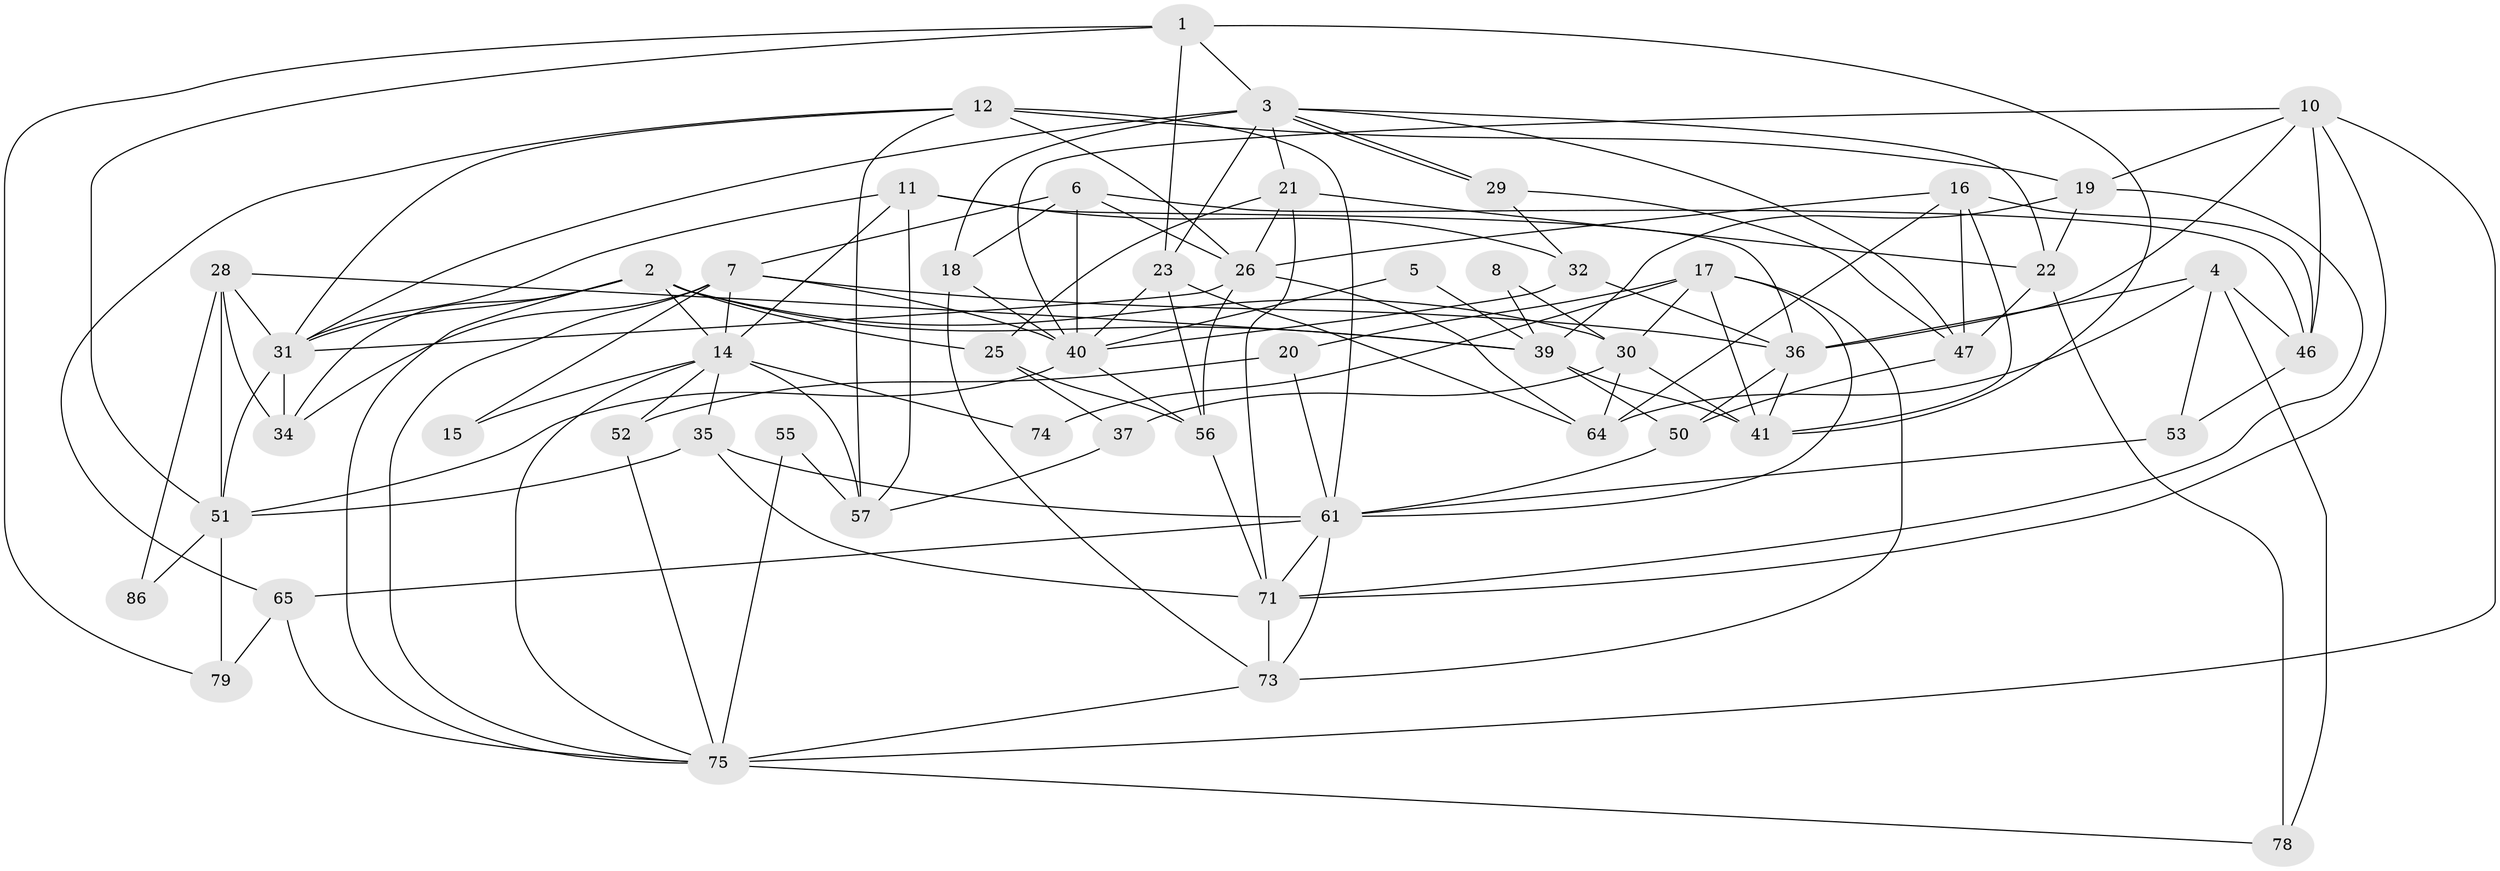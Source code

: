 // original degree distribution, {3: 0.23333333333333334, 5: 0.28888888888888886, 2: 0.13333333333333333, 4: 0.25555555555555554, 7: 0.03333333333333333, 6: 0.05555555555555555}
// Generated by graph-tools (version 1.1) at 2025/41/03/06/25 10:41:52]
// undirected, 54 vertices, 137 edges
graph export_dot {
graph [start="1"]
  node [color=gray90,style=filled];
  1 [super="+9"];
  2 [super="+83"];
  3 [super="+13"];
  4 [super="+33"];
  5;
  6 [super="+90"];
  7 [super="+66"];
  8;
  10 [super="+38"];
  11 [super="+69"];
  12 [super="+24"];
  14 [super="+60"];
  15;
  16 [super="+27"];
  17 [super="+45"];
  18 [super="+43"];
  19 [super="+44"];
  20;
  21 [super="+48"];
  22;
  23;
  25 [super="+72"];
  26 [super="+49"];
  28 [super="+42"];
  29;
  30 [super="+67"];
  31 [super="+68"];
  32 [super="+76"];
  34 [super="+59"];
  35;
  36 [super="+70"];
  37;
  39 [super="+54"];
  40 [super="+77"];
  41 [super="+58"];
  46;
  47 [super="+82"];
  50 [super="+63"];
  51 [super="+80"];
  52;
  53;
  55;
  56 [super="+85"];
  57 [super="+62"];
  61 [super="+89"];
  64 [super="+81"];
  65;
  71 [super="+88"];
  73 [super="+87"];
  74;
  75 [super="+84"];
  78;
  79;
  86;
  1 -- 23;
  1 -- 41;
  1 -- 3;
  1 -- 51;
  1 -- 79;
  2 -- 14;
  2 -- 39;
  2 -- 25;
  2 -- 75;
  2 -- 34;
  2 -- 31;
  2 -- 30;
  3 -- 29;
  3 -- 29;
  3 -- 18 [weight=2];
  3 -- 47;
  3 -- 21;
  3 -- 22;
  3 -- 23;
  3 -- 31;
  4 -- 53;
  4 -- 64;
  4 -- 46;
  4 -- 78;
  4 -- 36;
  5 -- 40;
  5 -- 39;
  6 -- 40;
  6 -- 18;
  6 -- 7;
  6 -- 26;
  6 -- 46;
  7 -- 15;
  7 -- 36;
  7 -- 14;
  7 -- 75;
  7 -- 40;
  7 -- 34;
  8 -- 39 [weight=2];
  8 -- 30;
  10 -- 19;
  10 -- 71;
  10 -- 40;
  10 -- 75;
  10 -- 36;
  10 -- 46;
  11 -- 14;
  11 -- 32;
  11 -- 31;
  11 -- 36;
  11 -- 57;
  12 -- 31;
  12 -- 57;
  12 -- 65;
  12 -- 26;
  12 -- 61;
  12 -- 19;
  14 -- 57 [weight=2];
  14 -- 15;
  14 -- 74;
  14 -- 35;
  14 -- 52;
  14 -- 75;
  16 -- 64;
  16 -- 26;
  16 -- 47;
  16 -- 41;
  16 -- 46;
  17 -- 61;
  17 -- 74;
  17 -- 73;
  17 -- 20;
  17 -- 30;
  17 -- 41;
  18 -- 40;
  18 -- 73;
  19 -- 71;
  19 -- 22;
  19 -- 39;
  20 -- 61;
  20 -- 52;
  21 -- 71;
  21 -- 25;
  21 -- 26;
  21 -- 22;
  22 -- 78;
  22 -- 47;
  23 -- 40;
  23 -- 64;
  23 -- 56;
  25 -- 37;
  25 -- 56;
  26 -- 64;
  26 -- 56 [weight=2];
  26 -- 31;
  28 -- 31;
  28 -- 51;
  28 -- 34;
  28 -- 86;
  28 -- 39;
  29 -- 47;
  29 -- 32;
  30 -- 64;
  30 -- 41 [weight=2];
  30 -- 37;
  31 -- 34;
  31 -- 51;
  32 -- 40;
  32 -- 36;
  35 -- 61;
  35 -- 71;
  35 -- 51;
  36 -- 41;
  36 -- 50;
  37 -- 57;
  39 -- 50;
  39 -- 41;
  40 -- 56;
  40 -- 51;
  46 -- 53;
  47 -- 50;
  50 -- 61;
  51 -- 79;
  51 -- 86;
  52 -- 75;
  53 -- 61;
  55 -- 75 [weight=2];
  55 -- 57;
  56 -- 71;
  61 -- 65;
  61 -- 73;
  61 -- 71;
  65 -- 79;
  65 -- 75;
  71 -- 73;
  73 -- 75;
  75 -- 78;
}
